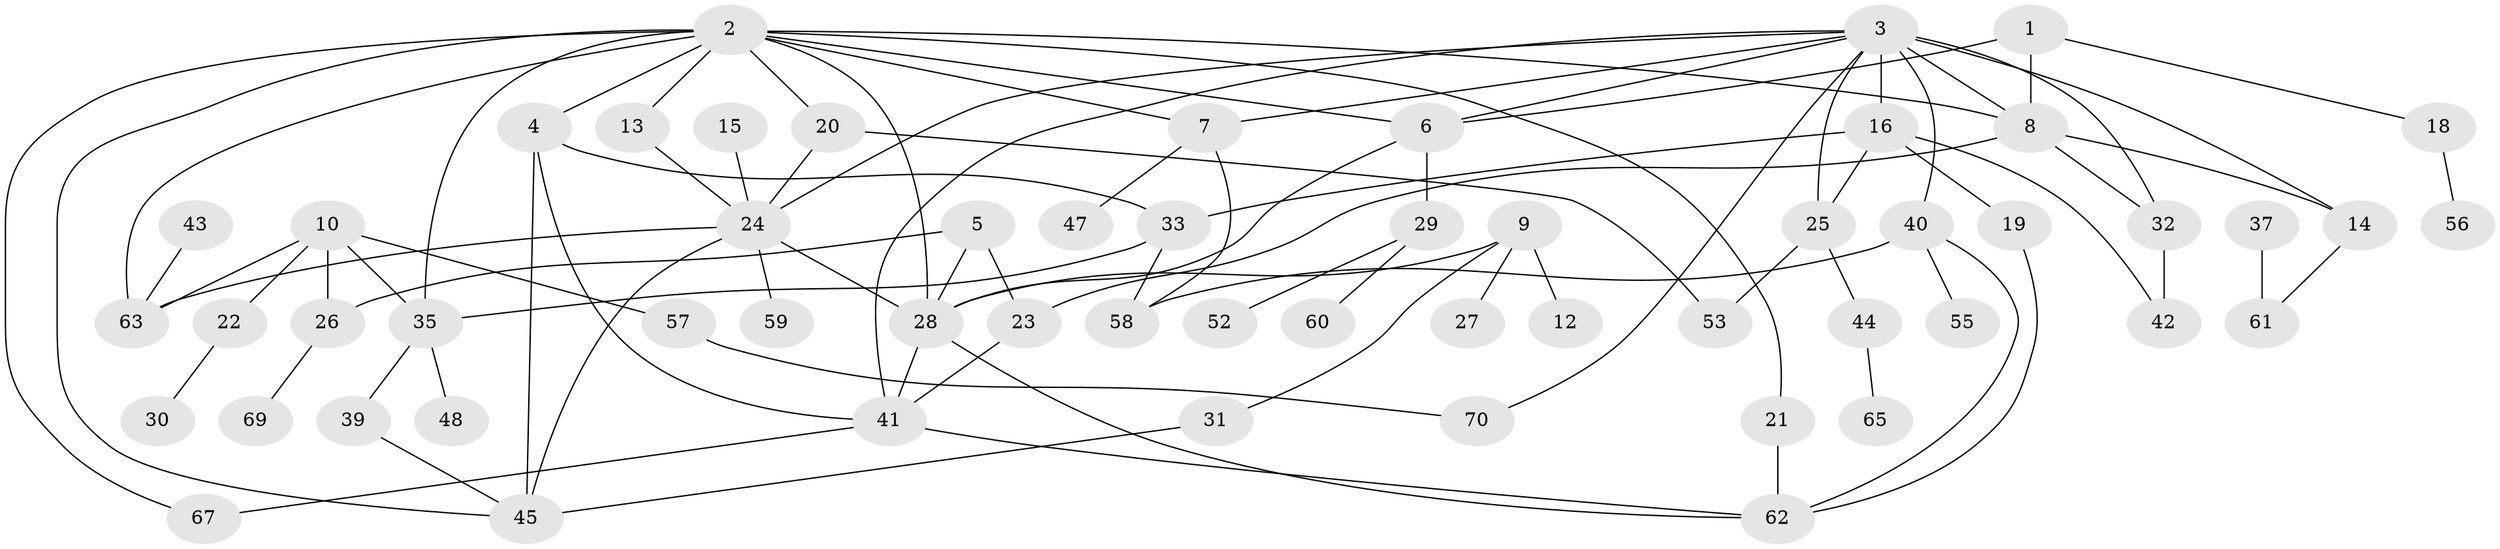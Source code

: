 // original degree distribution, {4: 0.11267605633802817, 3: 0.18309859154929578, 5: 0.056338028169014086, 1: 0.28169014084507044, 2: 0.2323943661971831, 6: 0.028169014084507043, 0: 0.09154929577464789, 7: 0.014084507042253521}
// Generated by graph-tools (version 1.1) at 2025/33/03/09/25 02:33:49]
// undirected, 57 vertices, 89 edges
graph export_dot {
graph [start="1"]
  node [color=gray90,style=filled];
  1;
  2;
  3;
  4;
  5;
  6;
  7;
  8;
  9;
  10;
  12;
  13;
  14;
  15;
  16;
  18;
  19;
  20;
  21;
  22;
  23;
  24;
  25;
  26;
  27;
  28;
  29;
  30;
  31;
  32;
  33;
  35;
  37;
  39;
  40;
  41;
  42;
  43;
  44;
  45;
  47;
  48;
  52;
  53;
  55;
  56;
  57;
  58;
  59;
  60;
  61;
  62;
  63;
  65;
  67;
  69;
  70;
  1 -- 6 [weight=1.0];
  1 -- 8 [weight=1.0];
  1 -- 18 [weight=1.0];
  2 -- 4 [weight=1.0];
  2 -- 6 [weight=1.0];
  2 -- 7 [weight=1.0];
  2 -- 8 [weight=1.0];
  2 -- 13 [weight=1.0];
  2 -- 20 [weight=1.0];
  2 -- 21 [weight=1.0];
  2 -- 28 [weight=1.0];
  2 -- 35 [weight=1.0];
  2 -- 45 [weight=1.0];
  2 -- 63 [weight=1.0];
  2 -- 67 [weight=1.0];
  3 -- 6 [weight=1.0];
  3 -- 7 [weight=1.0];
  3 -- 8 [weight=1.0];
  3 -- 14 [weight=2.0];
  3 -- 16 [weight=2.0];
  3 -- 24 [weight=1.0];
  3 -- 25 [weight=1.0];
  3 -- 32 [weight=1.0];
  3 -- 40 [weight=1.0];
  3 -- 41 [weight=1.0];
  3 -- 70 [weight=1.0];
  4 -- 33 [weight=1.0];
  4 -- 41 [weight=1.0];
  4 -- 45 [weight=1.0];
  5 -- 23 [weight=1.0];
  5 -- 26 [weight=1.0];
  5 -- 28 [weight=1.0];
  6 -- 28 [weight=1.0];
  6 -- 29 [weight=2.0];
  7 -- 47 [weight=1.0];
  7 -- 58 [weight=1.0];
  8 -- 14 [weight=1.0];
  8 -- 23 [weight=1.0];
  8 -- 32 [weight=1.0];
  9 -- 12 [weight=1.0];
  9 -- 27 [weight=2.0];
  9 -- 28 [weight=1.0];
  9 -- 31 [weight=1.0];
  10 -- 22 [weight=1.0];
  10 -- 26 [weight=1.0];
  10 -- 35 [weight=1.0];
  10 -- 57 [weight=1.0];
  10 -- 63 [weight=1.0];
  13 -- 24 [weight=1.0];
  14 -- 61 [weight=1.0];
  15 -- 24 [weight=1.0];
  16 -- 19 [weight=3.0];
  16 -- 25 [weight=1.0];
  16 -- 33 [weight=1.0];
  16 -- 42 [weight=1.0];
  18 -- 56 [weight=1.0];
  19 -- 62 [weight=1.0];
  20 -- 24 [weight=1.0];
  20 -- 53 [weight=1.0];
  21 -- 62 [weight=2.0];
  22 -- 30 [weight=2.0];
  23 -- 41 [weight=1.0];
  24 -- 28 [weight=1.0];
  24 -- 45 [weight=1.0];
  24 -- 59 [weight=1.0];
  24 -- 63 [weight=1.0];
  25 -- 44 [weight=1.0];
  25 -- 53 [weight=1.0];
  26 -- 69 [weight=1.0];
  28 -- 41 [weight=1.0];
  28 -- 62 [weight=1.0];
  29 -- 52 [weight=1.0];
  29 -- 60 [weight=1.0];
  31 -- 45 [weight=1.0];
  32 -- 42 [weight=1.0];
  33 -- 35 [weight=1.0];
  33 -- 58 [weight=1.0];
  35 -- 39 [weight=1.0];
  35 -- 48 [weight=1.0];
  37 -- 61 [weight=2.0];
  39 -- 45 [weight=1.0];
  40 -- 55 [weight=1.0];
  40 -- 58 [weight=1.0];
  40 -- 62 [weight=1.0];
  41 -- 62 [weight=1.0];
  41 -- 67 [weight=1.0];
  43 -- 63 [weight=2.0];
  44 -- 65 [weight=1.0];
  57 -- 70 [weight=1.0];
}
